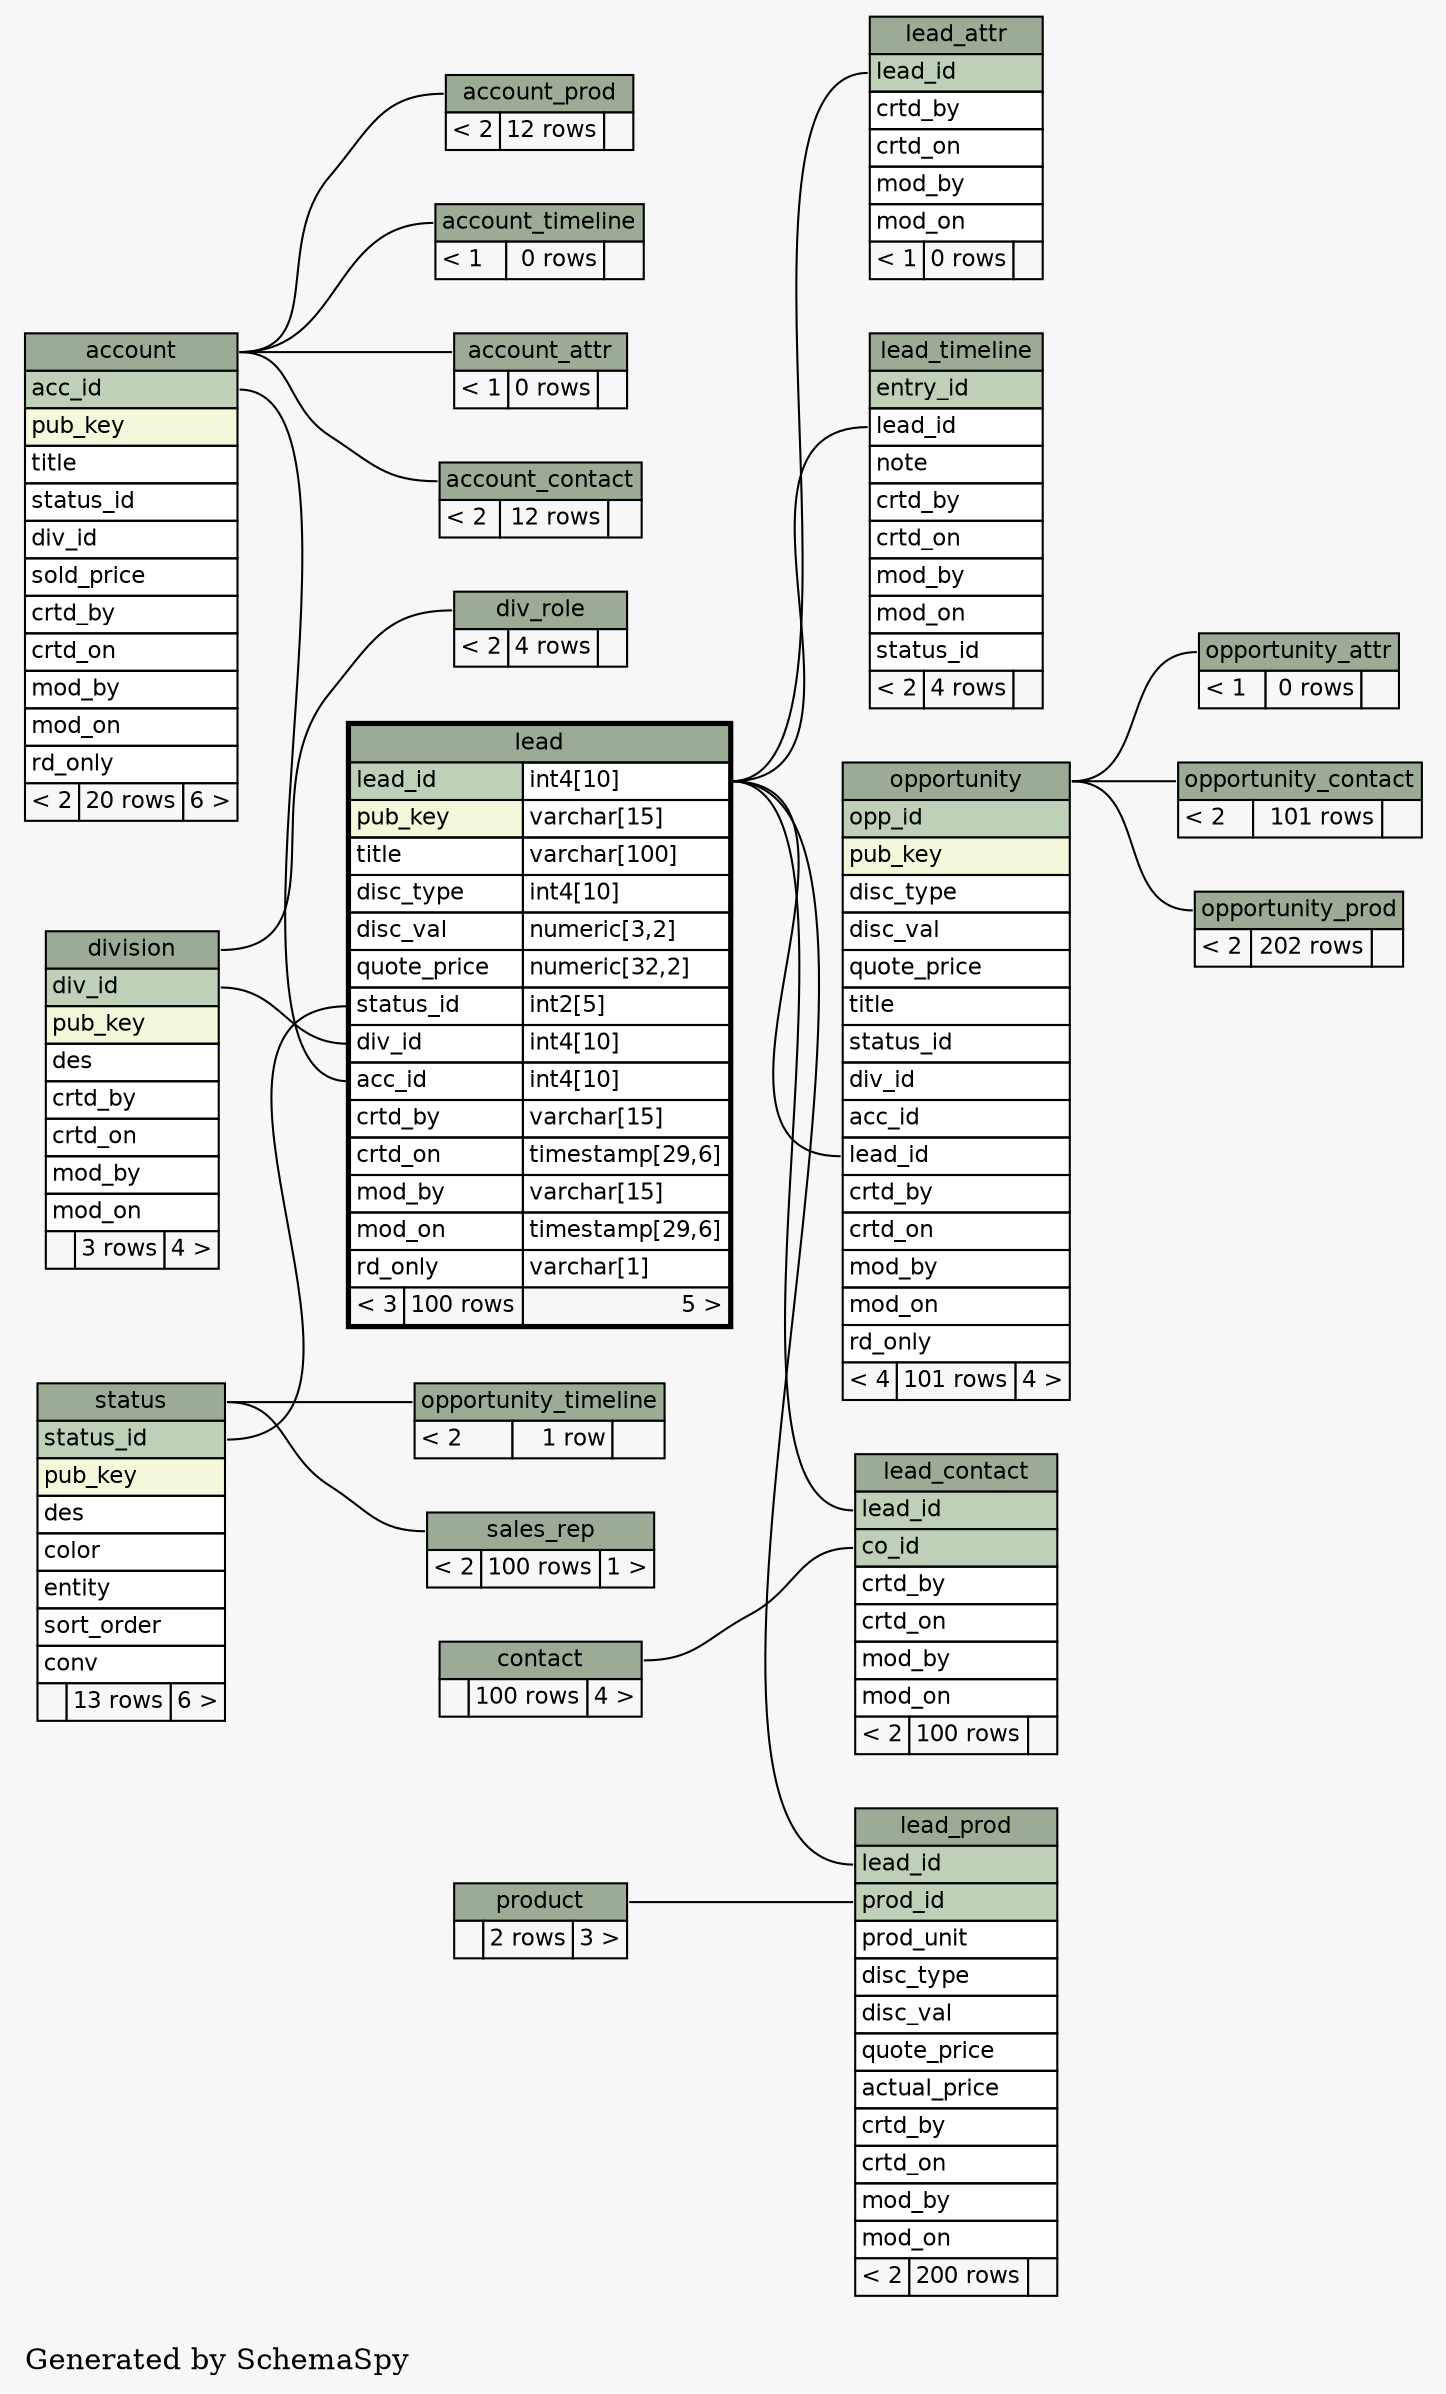 // dot 2.38.0 on Windows 7 6.1
digraph "twoDegreesRelationshipsGraph" {
  graph [
    rankdir="RL"
    bgcolor="#f7f7f7"
    label="\nGenerated by SchemaSpy"
    labeljust="l"
  ];
  node [
    fontname="Helvetica"
    fontsize="11"
    shape="plaintext"
  ];
  edge [
    arrowsize="0.8"
  ];
  "account_attr":"account_attr.heading":w -> "account":"account.heading":e [arrowtail=tee arrowhead=none];
  "account_contact":"account_contact.heading":w -> "account":"account.heading":e [arrowtail=crowtee arrowhead=none];
  "account_prod":"account_prod.heading":w -> "account":"account.heading":e [arrowtail=crowtee arrowhead=none];
  "account_timeline":"account_timeline.heading":w -> "account":"account.heading":e [arrowtail=crowtee arrowhead=none];
  "div_role":"div_role.heading":w -> "division":"division.heading":e [arrowtail=crowtee arrowhead=none];
  "lead":"acc_id":w -> "account":"acc_id":e [arrowtail=crowodot arrowhead=none];
  "lead":"div_id":w -> "division":"div_id":e [arrowtail=crowtee arrowhead=none];
  "lead":"status_id":w -> "status":"status_id":e [arrowtail=crowtee arrowhead=none];
  "lead_attr":"lead_id":w -> "lead":"lead_id.type":e [arrowtail=tee arrowhead=none];
  "lead_contact":"co_id":w -> "contact":"contact.heading":e [arrowtail=crowtee arrowhead=none];
  "lead_contact":"lead_id":w -> "lead":"lead_id.type":e [arrowtail=crowtee arrowhead=none];
  "lead_prod":"lead_id":w -> "lead":"lead_id.type":e [arrowtail=crowtee arrowhead=none];
  "lead_prod":"prod_id":w -> "product":"product.heading":e [arrowtail=crowtee arrowhead=none];
  "lead_timeline":"lead_id":w -> "lead":"lead_id.type":e [arrowtail=crowtee arrowhead=none];
  "opportunity":"lead_id":w -> "lead":"lead_id.type":e [arrowtail=crowodot arrowhead=none];
  "opportunity_attr":"opportunity_attr.heading":w -> "opportunity":"opportunity.heading":e [arrowtail=tee arrowhead=none];
  "opportunity_contact":"opportunity_contact.heading":w -> "opportunity":"opportunity.heading":e [arrowtail=crowtee arrowhead=none];
  "opportunity_prod":"opportunity_prod.heading":w -> "opportunity":"opportunity.heading":e [arrowtail=crowtee arrowhead=none];
  "opportunity_timeline":"opportunity_timeline.heading":w -> "status":"status.heading":e [arrowtail=crowodot arrowhead=none];
  "sales_rep":"sales_rep.heading":w -> "status":"status.heading":e [arrowtail=crowtee arrowhead=none];
  "account" [
    label=<
    <TABLE BORDER="0" CELLBORDER="1" CELLSPACING="0" BGCOLOR="#ffffff">
      <TR><TD PORT="account.heading" COLSPAN="3" BGCOLOR="#9bab96" ALIGN="CENTER">account</TD></TR>
      <TR><TD PORT="acc_id" COLSPAN="3" BGCOLOR="#bed1b8" ALIGN="LEFT">acc_id</TD></TR>
      <TR><TD PORT="pub_key" COLSPAN="3" BGCOLOR="#f4f7da" ALIGN="LEFT">pub_key</TD></TR>
      <TR><TD PORT="title" COLSPAN="3" ALIGN="LEFT">title</TD></TR>
      <TR><TD PORT="status_id" COLSPAN="3" ALIGN="LEFT">status_id</TD></TR>
      <TR><TD PORT="div_id" COLSPAN="3" ALIGN="LEFT">div_id</TD></TR>
      <TR><TD PORT="sold_price" COLSPAN="3" ALIGN="LEFT">sold_price</TD></TR>
      <TR><TD PORT="crtd_by" COLSPAN="3" ALIGN="LEFT">crtd_by</TD></TR>
      <TR><TD PORT="crtd_on" COLSPAN="3" ALIGN="LEFT">crtd_on</TD></TR>
      <TR><TD PORT="mod_by" COLSPAN="3" ALIGN="LEFT">mod_by</TD></TR>
      <TR><TD PORT="mod_on" COLSPAN="3" ALIGN="LEFT">mod_on</TD></TR>
      <TR><TD PORT="rd_only" COLSPAN="3" ALIGN="LEFT">rd_only</TD></TR>
      <TR><TD ALIGN="LEFT" BGCOLOR="#f7f7f7">&lt; 2</TD><TD ALIGN="RIGHT" BGCOLOR="#f7f7f7">20 rows</TD><TD ALIGN="RIGHT" BGCOLOR="#f7f7f7">6 &gt;</TD></TR>
    </TABLE>>
    URL="account.html#graph"
    tooltip="account"
  ];
  "account_attr" [
    label=<
    <TABLE BORDER="0" CELLBORDER="1" CELLSPACING="0" BGCOLOR="#ffffff">
      <TR><TD PORT="account_attr.heading" COLSPAN="3" BGCOLOR="#9bab96" ALIGN="CENTER">account_attr</TD></TR>
      <TR><TD ALIGN="LEFT" BGCOLOR="#f7f7f7">&lt; 1</TD><TD ALIGN="RIGHT" BGCOLOR="#f7f7f7">0 rows</TD><TD ALIGN="RIGHT" BGCOLOR="#f7f7f7">  </TD></TR>
    </TABLE>>
    URL="account_attr.html#graph"
    tooltip="account_attr"
  ];
  "account_contact" [
    label=<
    <TABLE BORDER="0" CELLBORDER="1" CELLSPACING="0" BGCOLOR="#ffffff">
      <TR><TD PORT="account_contact.heading" COLSPAN="3" BGCOLOR="#9bab96" ALIGN="CENTER">account_contact</TD></TR>
      <TR><TD ALIGN="LEFT" BGCOLOR="#f7f7f7">&lt; 2</TD><TD ALIGN="RIGHT" BGCOLOR="#f7f7f7">12 rows</TD><TD ALIGN="RIGHT" BGCOLOR="#f7f7f7">  </TD></TR>
    </TABLE>>
    URL="account_contact.html#graph"
    tooltip="account_contact"
  ];
  "account_prod" [
    label=<
    <TABLE BORDER="0" CELLBORDER="1" CELLSPACING="0" BGCOLOR="#ffffff">
      <TR><TD PORT="account_prod.heading" COLSPAN="3" BGCOLOR="#9bab96" ALIGN="CENTER">account_prod</TD></TR>
      <TR><TD ALIGN="LEFT" BGCOLOR="#f7f7f7">&lt; 2</TD><TD ALIGN="RIGHT" BGCOLOR="#f7f7f7">12 rows</TD><TD ALIGN="RIGHT" BGCOLOR="#f7f7f7">  </TD></TR>
    </TABLE>>
    URL="account_prod.html#graph"
    tooltip="account_prod"
  ];
  "account_timeline" [
    label=<
    <TABLE BORDER="0" CELLBORDER="1" CELLSPACING="0" BGCOLOR="#ffffff">
      <TR><TD PORT="account_timeline.heading" COLSPAN="3" BGCOLOR="#9bab96" ALIGN="CENTER">account_timeline</TD></TR>
      <TR><TD ALIGN="LEFT" BGCOLOR="#f7f7f7">&lt; 1</TD><TD ALIGN="RIGHT" BGCOLOR="#f7f7f7">0 rows</TD><TD ALIGN="RIGHT" BGCOLOR="#f7f7f7">  </TD></TR>
    </TABLE>>
    URL="account_timeline.html#graph"
    tooltip="account_timeline"
  ];
  "contact" [
    label=<
    <TABLE BORDER="0" CELLBORDER="1" CELLSPACING="0" BGCOLOR="#ffffff">
      <TR><TD PORT="contact.heading" COLSPAN="3" BGCOLOR="#9bab96" ALIGN="CENTER">contact</TD></TR>
      <TR><TD ALIGN="LEFT" BGCOLOR="#f7f7f7">  </TD><TD ALIGN="RIGHT" BGCOLOR="#f7f7f7">100 rows</TD><TD ALIGN="RIGHT" BGCOLOR="#f7f7f7">4 &gt;</TD></TR>
    </TABLE>>
    URL="contact.html#graph"
    tooltip="contact"
  ];
  "div_role" [
    label=<
    <TABLE BORDER="0" CELLBORDER="1" CELLSPACING="0" BGCOLOR="#ffffff">
      <TR><TD PORT="div_role.heading" COLSPAN="3" BGCOLOR="#9bab96" ALIGN="CENTER">div_role</TD></TR>
      <TR><TD ALIGN="LEFT" BGCOLOR="#f7f7f7">&lt; 2</TD><TD ALIGN="RIGHT" BGCOLOR="#f7f7f7">4 rows</TD><TD ALIGN="RIGHT" BGCOLOR="#f7f7f7">  </TD></TR>
    </TABLE>>
    URL="div_role.html#graph"
    tooltip="div_role"
  ];
  "division" [
    label=<
    <TABLE BORDER="0" CELLBORDER="1" CELLSPACING="0" BGCOLOR="#ffffff">
      <TR><TD PORT="division.heading" COLSPAN="3" BGCOLOR="#9bab96" ALIGN="CENTER">division</TD></TR>
      <TR><TD PORT="div_id" COLSPAN="3" BGCOLOR="#bed1b8" ALIGN="LEFT">div_id</TD></TR>
      <TR><TD PORT="pub_key" COLSPAN="3" BGCOLOR="#f4f7da" ALIGN="LEFT">pub_key</TD></TR>
      <TR><TD PORT="des" COLSPAN="3" ALIGN="LEFT">des</TD></TR>
      <TR><TD PORT="crtd_by" COLSPAN="3" ALIGN="LEFT">crtd_by</TD></TR>
      <TR><TD PORT="crtd_on" COLSPAN="3" ALIGN="LEFT">crtd_on</TD></TR>
      <TR><TD PORT="mod_by" COLSPAN="3" ALIGN="LEFT">mod_by</TD></TR>
      <TR><TD PORT="mod_on" COLSPAN="3" ALIGN="LEFT">mod_on</TD></TR>
      <TR><TD ALIGN="LEFT" BGCOLOR="#f7f7f7">  </TD><TD ALIGN="RIGHT" BGCOLOR="#f7f7f7">3 rows</TD><TD ALIGN="RIGHT" BGCOLOR="#f7f7f7">4 &gt;</TD></TR>
    </TABLE>>
    URL="division.html#graph"
    tooltip="division"
  ];
  "lead" [
    label=<
    <TABLE BORDER="2" CELLBORDER="1" CELLSPACING="0" BGCOLOR="#ffffff">
      <TR><TD PORT="lead.heading" COLSPAN="3" BGCOLOR="#9bab96" ALIGN="CENTER">lead</TD></TR>
      <TR><TD PORT="lead_id" COLSPAN="2" BGCOLOR="#bed1b8" ALIGN="LEFT">lead_id</TD><TD PORT="lead_id.type" ALIGN="LEFT">int4[10]</TD></TR>
      <TR><TD PORT="pub_key" COLSPAN="2" BGCOLOR="#f4f7da" ALIGN="LEFT">pub_key</TD><TD PORT="pub_key.type" ALIGN="LEFT">varchar[15]</TD></TR>
      <TR><TD PORT="title" COLSPAN="2" ALIGN="LEFT">title</TD><TD PORT="title.type" ALIGN="LEFT">varchar[100]</TD></TR>
      <TR><TD PORT="disc_type" COLSPAN="2" ALIGN="LEFT">disc_type</TD><TD PORT="disc_type.type" ALIGN="LEFT">int4[10]</TD></TR>
      <TR><TD PORT="disc_val" COLSPAN="2" ALIGN="LEFT">disc_val</TD><TD PORT="disc_val.type" ALIGN="LEFT">numeric[3,2]</TD></TR>
      <TR><TD PORT="quote_price" COLSPAN="2" ALIGN="LEFT">quote_price</TD><TD PORT="quote_price.type" ALIGN="LEFT">numeric[32,2]</TD></TR>
      <TR><TD PORT="status_id" COLSPAN="2" ALIGN="LEFT">status_id</TD><TD PORT="status_id.type" ALIGN="LEFT">int2[5]</TD></TR>
      <TR><TD PORT="div_id" COLSPAN="2" ALIGN="LEFT">div_id</TD><TD PORT="div_id.type" ALIGN="LEFT">int4[10]</TD></TR>
      <TR><TD PORT="acc_id" COLSPAN="2" ALIGN="LEFT">acc_id</TD><TD PORT="acc_id.type" ALIGN="LEFT">int4[10]</TD></TR>
      <TR><TD PORT="crtd_by" COLSPAN="2" ALIGN="LEFT">crtd_by</TD><TD PORT="crtd_by.type" ALIGN="LEFT">varchar[15]</TD></TR>
      <TR><TD PORT="crtd_on" COLSPAN="2" ALIGN="LEFT">crtd_on</TD><TD PORT="crtd_on.type" ALIGN="LEFT">timestamp[29,6]</TD></TR>
      <TR><TD PORT="mod_by" COLSPAN="2" ALIGN="LEFT">mod_by</TD><TD PORT="mod_by.type" ALIGN="LEFT">varchar[15]</TD></TR>
      <TR><TD PORT="mod_on" COLSPAN="2" ALIGN="LEFT">mod_on</TD><TD PORT="mod_on.type" ALIGN="LEFT">timestamp[29,6]</TD></TR>
      <TR><TD PORT="rd_only" COLSPAN="2" ALIGN="LEFT">rd_only</TD><TD PORT="rd_only.type" ALIGN="LEFT">varchar[1]</TD></TR>
      <TR><TD ALIGN="LEFT" BGCOLOR="#f7f7f7">&lt; 3</TD><TD ALIGN="RIGHT" BGCOLOR="#f7f7f7">100 rows</TD><TD ALIGN="RIGHT" BGCOLOR="#f7f7f7">5 &gt;</TD></TR>
    </TABLE>>
    URL="lead.html#"
    tooltip="lead"
  ];
  "lead_attr" [
    label=<
    <TABLE BORDER="0" CELLBORDER="1" CELLSPACING="0" BGCOLOR="#ffffff">
      <TR><TD PORT="lead_attr.heading" COLSPAN="3" BGCOLOR="#9bab96" ALIGN="CENTER">lead_attr</TD></TR>
      <TR><TD PORT="lead_id" COLSPAN="3" BGCOLOR="#bed1b8" ALIGN="LEFT">lead_id</TD></TR>
      <TR><TD PORT="crtd_by" COLSPAN="3" ALIGN="LEFT">crtd_by</TD></TR>
      <TR><TD PORT="crtd_on" COLSPAN="3" ALIGN="LEFT">crtd_on</TD></TR>
      <TR><TD PORT="mod_by" COLSPAN="3" ALIGN="LEFT">mod_by</TD></TR>
      <TR><TD PORT="mod_on" COLSPAN="3" ALIGN="LEFT">mod_on</TD></TR>
      <TR><TD ALIGN="LEFT" BGCOLOR="#f7f7f7">&lt; 1</TD><TD ALIGN="RIGHT" BGCOLOR="#f7f7f7">0 rows</TD><TD ALIGN="RIGHT" BGCOLOR="#f7f7f7">  </TD></TR>
    </TABLE>>
    URL="lead_attr.html#graph"
    tooltip="lead_attr"
  ];
  "lead_contact" [
    label=<
    <TABLE BORDER="0" CELLBORDER="1" CELLSPACING="0" BGCOLOR="#ffffff">
      <TR><TD PORT="lead_contact.heading" COLSPAN="3" BGCOLOR="#9bab96" ALIGN="CENTER">lead_contact</TD></TR>
      <TR><TD PORT="lead_id" COLSPAN="3" BGCOLOR="#bed1b8" ALIGN="LEFT">lead_id</TD></TR>
      <TR><TD PORT="co_id" COLSPAN="3" BGCOLOR="#bed1b8" ALIGN="LEFT">co_id</TD></TR>
      <TR><TD PORT="crtd_by" COLSPAN="3" ALIGN="LEFT">crtd_by</TD></TR>
      <TR><TD PORT="crtd_on" COLSPAN="3" ALIGN="LEFT">crtd_on</TD></TR>
      <TR><TD PORT="mod_by" COLSPAN="3" ALIGN="LEFT">mod_by</TD></TR>
      <TR><TD PORT="mod_on" COLSPAN="3" ALIGN="LEFT">mod_on</TD></TR>
      <TR><TD ALIGN="LEFT" BGCOLOR="#f7f7f7">&lt; 2</TD><TD ALIGN="RIGHT" BGCOLOR="#f7f7f7">100 rows</TD><TD ALIGN="RIGHT" BGCOLOR="#f7f7f7">  </TD></TR>
    </TABLE>>
    URL="lead_contact.html#graph"
    tooltip="lead_contact"
  ];
  "lead_prod" [
    label=<
    <TABLE BORDER="0" CELLBORDER="1" CELLSPACING="0" BGCOLOR="#ffffff">
      <TR><TD PORT="lead_prod.heading" COLSPAN="3" BGCOLOR="#9bab96" ALIGN="CENTER">lead_prod</TD></TR>
      <TR><TD PORT="lead_id" COLSPAN="3" BGCOLOR="#bed1b8" ALIGN="LEFT">lead_id</TD></TR>
      <TR><TD PORT="prod_id" COLSPAN="3" BGCOLOR="#bed1b8" ALIGN="LEFT">prod_id</TD></TR>
      <TR><TD PORT="prod_unit" COLSPAN="3" ALIGN="LEFT">prod_unit</TD></TR>
      <TR><TD PORT="disc_type" COLSPAN="3" ALIGN="LEFT">disc_type</TD></TR>
      <TR><TD PORT="disc_val" COLSPAN="3" ALIGN="LEFT">disc_val</TD></TR>
      <TR><TD PORT="quote_price" COLSPAN="3" ALIGN="LEFT">quote_price</TD></TR>
      <TR><TD PORT="actual_price" COLSPAN="3" ALIGN="LEFT">actual_price</TD></TR>
      <TR><TD PORT="crtd_by" COLSPAN="3" ALIGN="LEFT">crtd_by</TD></TR>
      <TR><TD PORT="crtd_on" COLSPAN="3" ALIGN="LEFT">crtd_on</TD></TR>
      <TR><TD PORT="mod_by" COLSPAN="3" ALIGN="LEFT">mod_by</TD></TR>
      <TR><TD PORT="mod_on" COLSPAN="3" ALIGN="LEFT">mod_on</TD></TR>
      <TR><TD ALIGN="LEFT" BGCOLOR="#f7f7f7">&lt; 2</TD><TD ALIGN="RIGHT" BGCOLOR="#f7f7f7">200 rows</TD><TD ALIGN="RIGHT" BGCOLOR="#f7f7f7">  </TD></TR>
    </TABLE>>
    URL="lead_prod.html#graph"
    tooltip="lead_prod"
  ];
  "lead_timeline" [
    label=<
    <TABLE BORDER="0" CELLBORDER="1" CELLSPACING="0" BGCOLOR="#ffffff">
      <TR><TD PORT="lead_timeline.heading" COLSPAN="3" BGCOLOR="#9bab96" ALIGN="CENTER">lead_timeline</TD></TR>
      <TR><TD PORT="entry_id" COLSPAN="3" BGCOLOR="#bed1b8" ALIGN="LEFT">entry_id</TD></TR>
      <TR><TD PORT="lead_id" COLSPAN="3" ALIGN="LEFT">lead_id</TD></TR>
      <TR><TD PORT="note" COLSPAN="3" ALIGN="LEFT">note</TD></TR>
      <TR><TD PORT="crtd_by" COLSPAN="3" ALIGN="LEFT">crtd_by</TD></TR>
      <TR><TD PORT="crtd_on" COLSPAN="3" ALIGN="LEFT">crtd_on</TD></TR>
      <TR><TD PORT="mod_by" COLSPAN="3" ALIGN="LEFT">mod_by</TD></TR>
      <TR><TD PORT="mod_on" COLSPAN="3" ALIGN="LEFT">mod_on</TD></TR>
      <TR><TD PORT="status_id" COLSPAN="3" ALIGN="LEFT">status_id</TD></TR>
      <TR><TD ALIGN="LEFT" BGCOLOR="#f7f7f7">&lt; 2</TD><TD ALIGN="RIGHT" BGCOLOR="#f7f7f7">4 rows</TD><TD ALIGN="RIGHT" BGCOLOR="#f7f7f7">  </TD></TR>
    </TABLE>>
    URL="lead_timeline.html#graph"
    tooltip="lead_timeline"
  ];
  "opportunity" [
    label=<
    <TABLE BORDER="0" CELLBORDER="1" CELLSPACING="0" BGCOLOR="#ffffff">
      <TR><TD PORT="opportunity.heading" COLSPAN="3" BGCOLOR="#9bab96" ALIGN="CENTER">opportunity</TD></TR>
      <TR><TD PORT="opp_id" COLSPAN="3" BGCOLOR="#bed1b8" ALIGN="LEFT">opp_id</TD></TR>
      <TR><TD PORT="pub_key" COLSPAN="3" BGCOLOR="#f4f7da" ALIGN="LEFT">pub_key</TD></TR>
      <TR><TD PORT="disc_type" COLSPAN="3" ALIGN="LEFT">disc_type</TD></TR>
      <TR><TD PORT="disc_val" COLSPAN="3" ALIGN="LEFT">disc_val</TD></TR>
      <TR><TD PORT="quote_price" COLSPAN="3" ALIGN="LEFT">quote_price</TD></TR>
      <TR><TD PORT="title" COLSPAN="3" ALIGN="LEFT">title</TD></TR>
      <TR><TD PORT="status_id" COLSPAN="3" ALIGN="LEFT">status_id</TD></TR>
      <TR><TD PORT="div_id" COLSPAN="3" ALIGN="LEFT">div_id</TD></TR>
      <TR><TD PORT="acc_id" COLSPAN="3" ALIGN="LEFT">acc_id</TD></TR>
      <TR><TD PORT="lead_id" COLSPAN="3" ALIGN="LEFT">lead_id</TD></TR>
      <TR><TD PORT="crtd_by" COLSPAN="3" ALIGN="LEFT">crtd_by</TD></TR>
      <TR><TD PORT="crtd_on" COLSPAN="3" ALIGN="LEFT">crtd_on</TD></TR>
      <TR><TD PORT="mod_by" COLSPAN="3" ALIGN="LEFT">mod_by</TD></TR>
      <TR><TD PORT="mod_on" COLSPAN="3" ALIGN="LEFT">mod_on</TD></TR>
      <TR><TD PORT="rd_only" COLSPAN="3" ALIGN="LEFT">rd_only</TD></TR>
      <TR><TD ALIGN="LEFT" BGCOLOR="#f7f7f7">&lt; 4</TD><TD ALIGN="RIGHT" BGCOLOR="#f7f7f7">101 rows</TD><TD ALIGN="RIGHT" BGCOLOR="#f7f7f7">4 &gt;</TD></TR>
    </TABLE>>
    URL="opportunity.html#graph"
    tooltip="opportunity"
  ];
  "opportunity_attr" [
    label=<
    <TABLE BORDER="0" CELLBORDER="1" CELLSPACING="0" BGCOLOR="#ffffff">
      <TR><TD PORT="opportunity_attr.heading" COLSPAN="3" BGCOLOR="#9bab96" ALIGN="CENTER">opportunity_attr</TD></TR>
      <TR><TD ALIGN="LEFT" BGCOLOR="#f7f7f7">&lt; 1</TD><TD ALIGN="RIGHT" BGCOLOR="#f7f7f7">0 rows</TD><TD ALIGN="RIGHT" BGCOLOR="#f7f7f7">  </TD></TR>
    </TABLE>>
    URL="opportunity_attr.html#graph"
    tooltip="opportunity_attr"
  ];
  "opportunity_contact" [
    label=<
    <TABLE BORDER="0" CELLBORDER="1" CELLSPACING="0" BGCOLOR="#ffffff">
      <TR><TD PORT="opportunity_contact.heading" COLSPAN="3" BGCOLOR="#9bab96" ALIGN="CENTER">opportunity_contact</TD></TR>
      <TR><TD ALIGN="LEFT" BGCOLOR="#f7f7f7">&lt; 2</TD><TD ALIGN="RIGHT" BGCOLOR="#f7f7f7">101 rows</TD><TD ALIGN="RIGHT" BGCOLOR="#f7f7f7">  </TD></TR>
    </TABLE>>
    URL="opportunity_contact.html#graph"
    tooltip="opportunity_contact"
  ];
  "opportunity_prod" [
    label=<
    <TABLE BORDER="0" CELLBORDER="1" CELLSPACING="0" BGCOLOR="#ffffff">
      <TR><TD PORT="opportunity_prod.heading" COLSPAN="3" BGCOLOR="#9bab96" ALIGN="CENTER">opportunity_prod</TD></TR>
      <TR><TD ALIGN="LEFT" BGCOLOR="#f7f7f7">&lt; 2</TD><TD ALIGN="RIGHT" BGCOLOR="#f7f7f7">202 rows</TD><TD ALIGN="RIGHT" BGCOLOR="#f7f7f7">  </TD></TR>
    </TABLE>>
    URL="opportunity_prod.html#graph"
    tooltip="opportunity_prod"
  ];
  "opportunity_timeline" [
    label=<
    <TABLE BORDER="0" CELLBORDER="1" CELLSPACING="0" BGCOLOR="#ffffff">
      <TR><TD PORT="opportunity_timeline.heading" COLSPAN="3" BGCOLOR="#9bab96" ALIGN="CENTER">opportunity_timeline</TD></TR>
      <TR><TD ALIGN="LEFT" BGCOLOR="#f7f7f7">&lt; 2</TD><TD ALIGN="RIGHT" BGCOLOR="#f7f7f7">1 row</TD><TD ALIGN="RIGHT" BGCOLOR="#f7f7f7">  </TD></TR>
    </TABLE>>
    URL="opportunity_timeline.html#graph"
    tooltip="opportunity_timeline"
  ];
  "product" [
    label=<
    <TABLE BORDER="0" CELLBORDER="1" CELLSPACING="0" BGCOLOR="#ffffff">
      <TR><TD PORT="product.heading" COLSPAN="3" BGCOLOR="#9bab96" ALIGN="CENTER">product</TD></TR>
      <TR><TD ALIGN="LEFT" BGCOLOR="#f7f7f7">  </TD><TD ALIGN="RIGHT" BGCOLOR="#f7f7f7">2 rows</TD><TD ALIGN="RIGHT" BGCOLOR="#f7f7f7">3 &gt;</TD></TR>
    </TABLE>>
    URL="product.html#graph"
    tooltip="product"
  ];
  "sales_rep" [
    label=<
    <TABLE BORDER="0" CELLBORDER="1" CELLSPACING="0" BGCOLOR="#ffffff">
      <TR><TD PORT="sales_rep.heading" COLSPAN="3" BGCOLOR="#9bab96" ALIGN="CENTER">sales_rep</TD></TR>
      <TR><TD ALIGN="LEFT" BGCOLOR="#f7f7f7">&lt; 2</TD><TD ALIGN="RIGHT" BGCOLOR="#f7f7f7">100 rows</TD><TD ALIGN="RIGHT" BGCOLOR="#f7f7f7">1 &gt;</TD></TR>
    </TABLE>>
    URL="sales_rep.html#graph"
    tooltip="sales_rep"
  ];
  "status" [
    label=<
    <TABLE BORDER="0" CELLBORDER="1" CELLSPACING="0" BGCOLOR="#ffffff">
      <TR><TD PORT="status.heading" COLSPAN="3" BGCOLOR="#9bab96" ALIGN="CENTER">status</TD></TR>
      <TR><TD PORT="status_id" COLSPAN="3" BGCOLOR="#bed1b8" ALIGN="LEFT">status_id</TD></TR>
      <TR><TD PORT="pub_key" COLSPAN="3" BGCOLOR="#f4f7da" ALIGN="LEFT">pub_key</TD></TR>
      <TR><TD PORT="des" COLSPAN="3" ALIGN="LEFT">des</TD></TR>
      <TR><TD PORT="color" COLSPAN="3" ALIGN="LEFT">color</TD></TR>
      <TR><TD PORT="entity" COLSPAN="3" ALIGN="LEFT">entity</TD></TR>
      <TR><TD PORT="sort_order" COLSPAN="3" ALIGN="LEFT">sort_order</TD></TR>
      <TR><TD PORT="conv" COLSPAN="3" ALIGN="LEFT">conv</TD></TR>
      <TR><TD ALIGN="LEFT" BGCOLOR="#f7f7f7">  </TD><TD ALIGN="RIGHT" BGCOLOR="#f7f7f7">13 rows</TD><TD ALIGN="RIGHT" BGCOLOR="#f7f7f7">6 &gt;</TD></TR>
    </TABLE>>
    URL="status.html#graph"
    tooltip="status"
  ];
}
